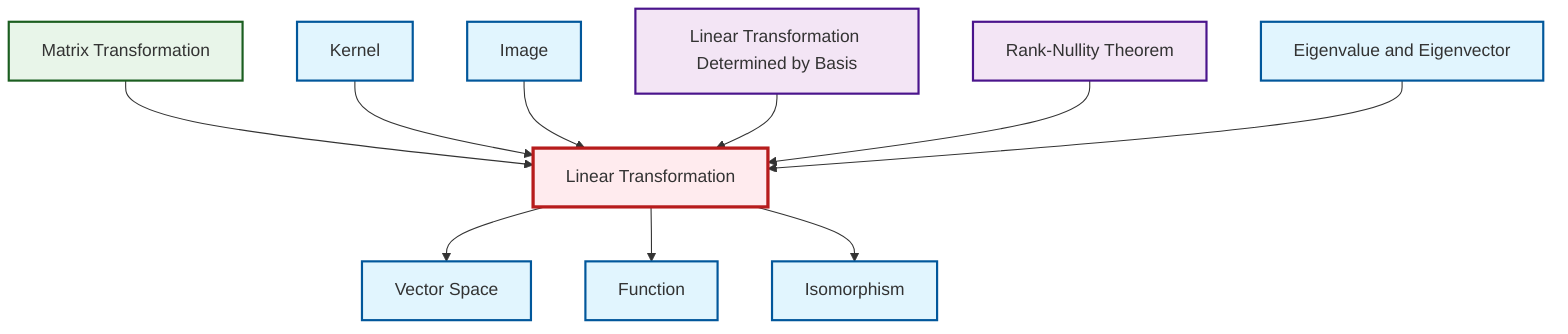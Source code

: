 graph TD
    classDef definition fill:#e1f5fe,stroke:#01579b,stroke-width:2px
    classDef theorem fill:#f3e5f5,stroke:#4a148c,stroke-width:2px
    classDef axiom fill:#fff3e0,stroke:#e65100,stroke-width:2px
    classDef example fill:#e8f5e9,stroke:#1b5e20,stroke-width:2px
    classDef current fill:#ffebee,stroke:#b71c1c,stroke-width:3px
    def-vector-space["Vector Space"]:::definition
    def-kernel["Kernel"]:::definition
    def-function["Function"]:::definition
    thm-rank-nullity["Rank-Nullity Theorem"]:::theorem
    def-linear-transformation["Linear Transformation"]:::definition
    ex-matrix-transformation["Matrix Transformation"]:::example
    def-isomorphism["Isomorphism"]:::definition
    thm-linear-transformation-basis["Linear Transformation Determined by Basis"]:::theorem
    def-image["Image"]:::definition
    def-eigenvalue-eigenvector["Eigenvalue and Eigenvector"]:::definition
    ex-matrix-transformation --> def-linear-transformation
    def-kernel --> def-linear-transformation
    def-image --> def-linear-transformation
    def-linear-transformation --> def-vector-space
    thm-linear-transformation-basis --> def-linear-transformation
    thm-rank-nullity --> def-linear-transformation
    def-linear-transformation --> def-function
    def-linear-transformation --> def-isomorphism
    def-eigenvalue-eigenvector --> def-linear-transformation
    class def-linear-transformation current